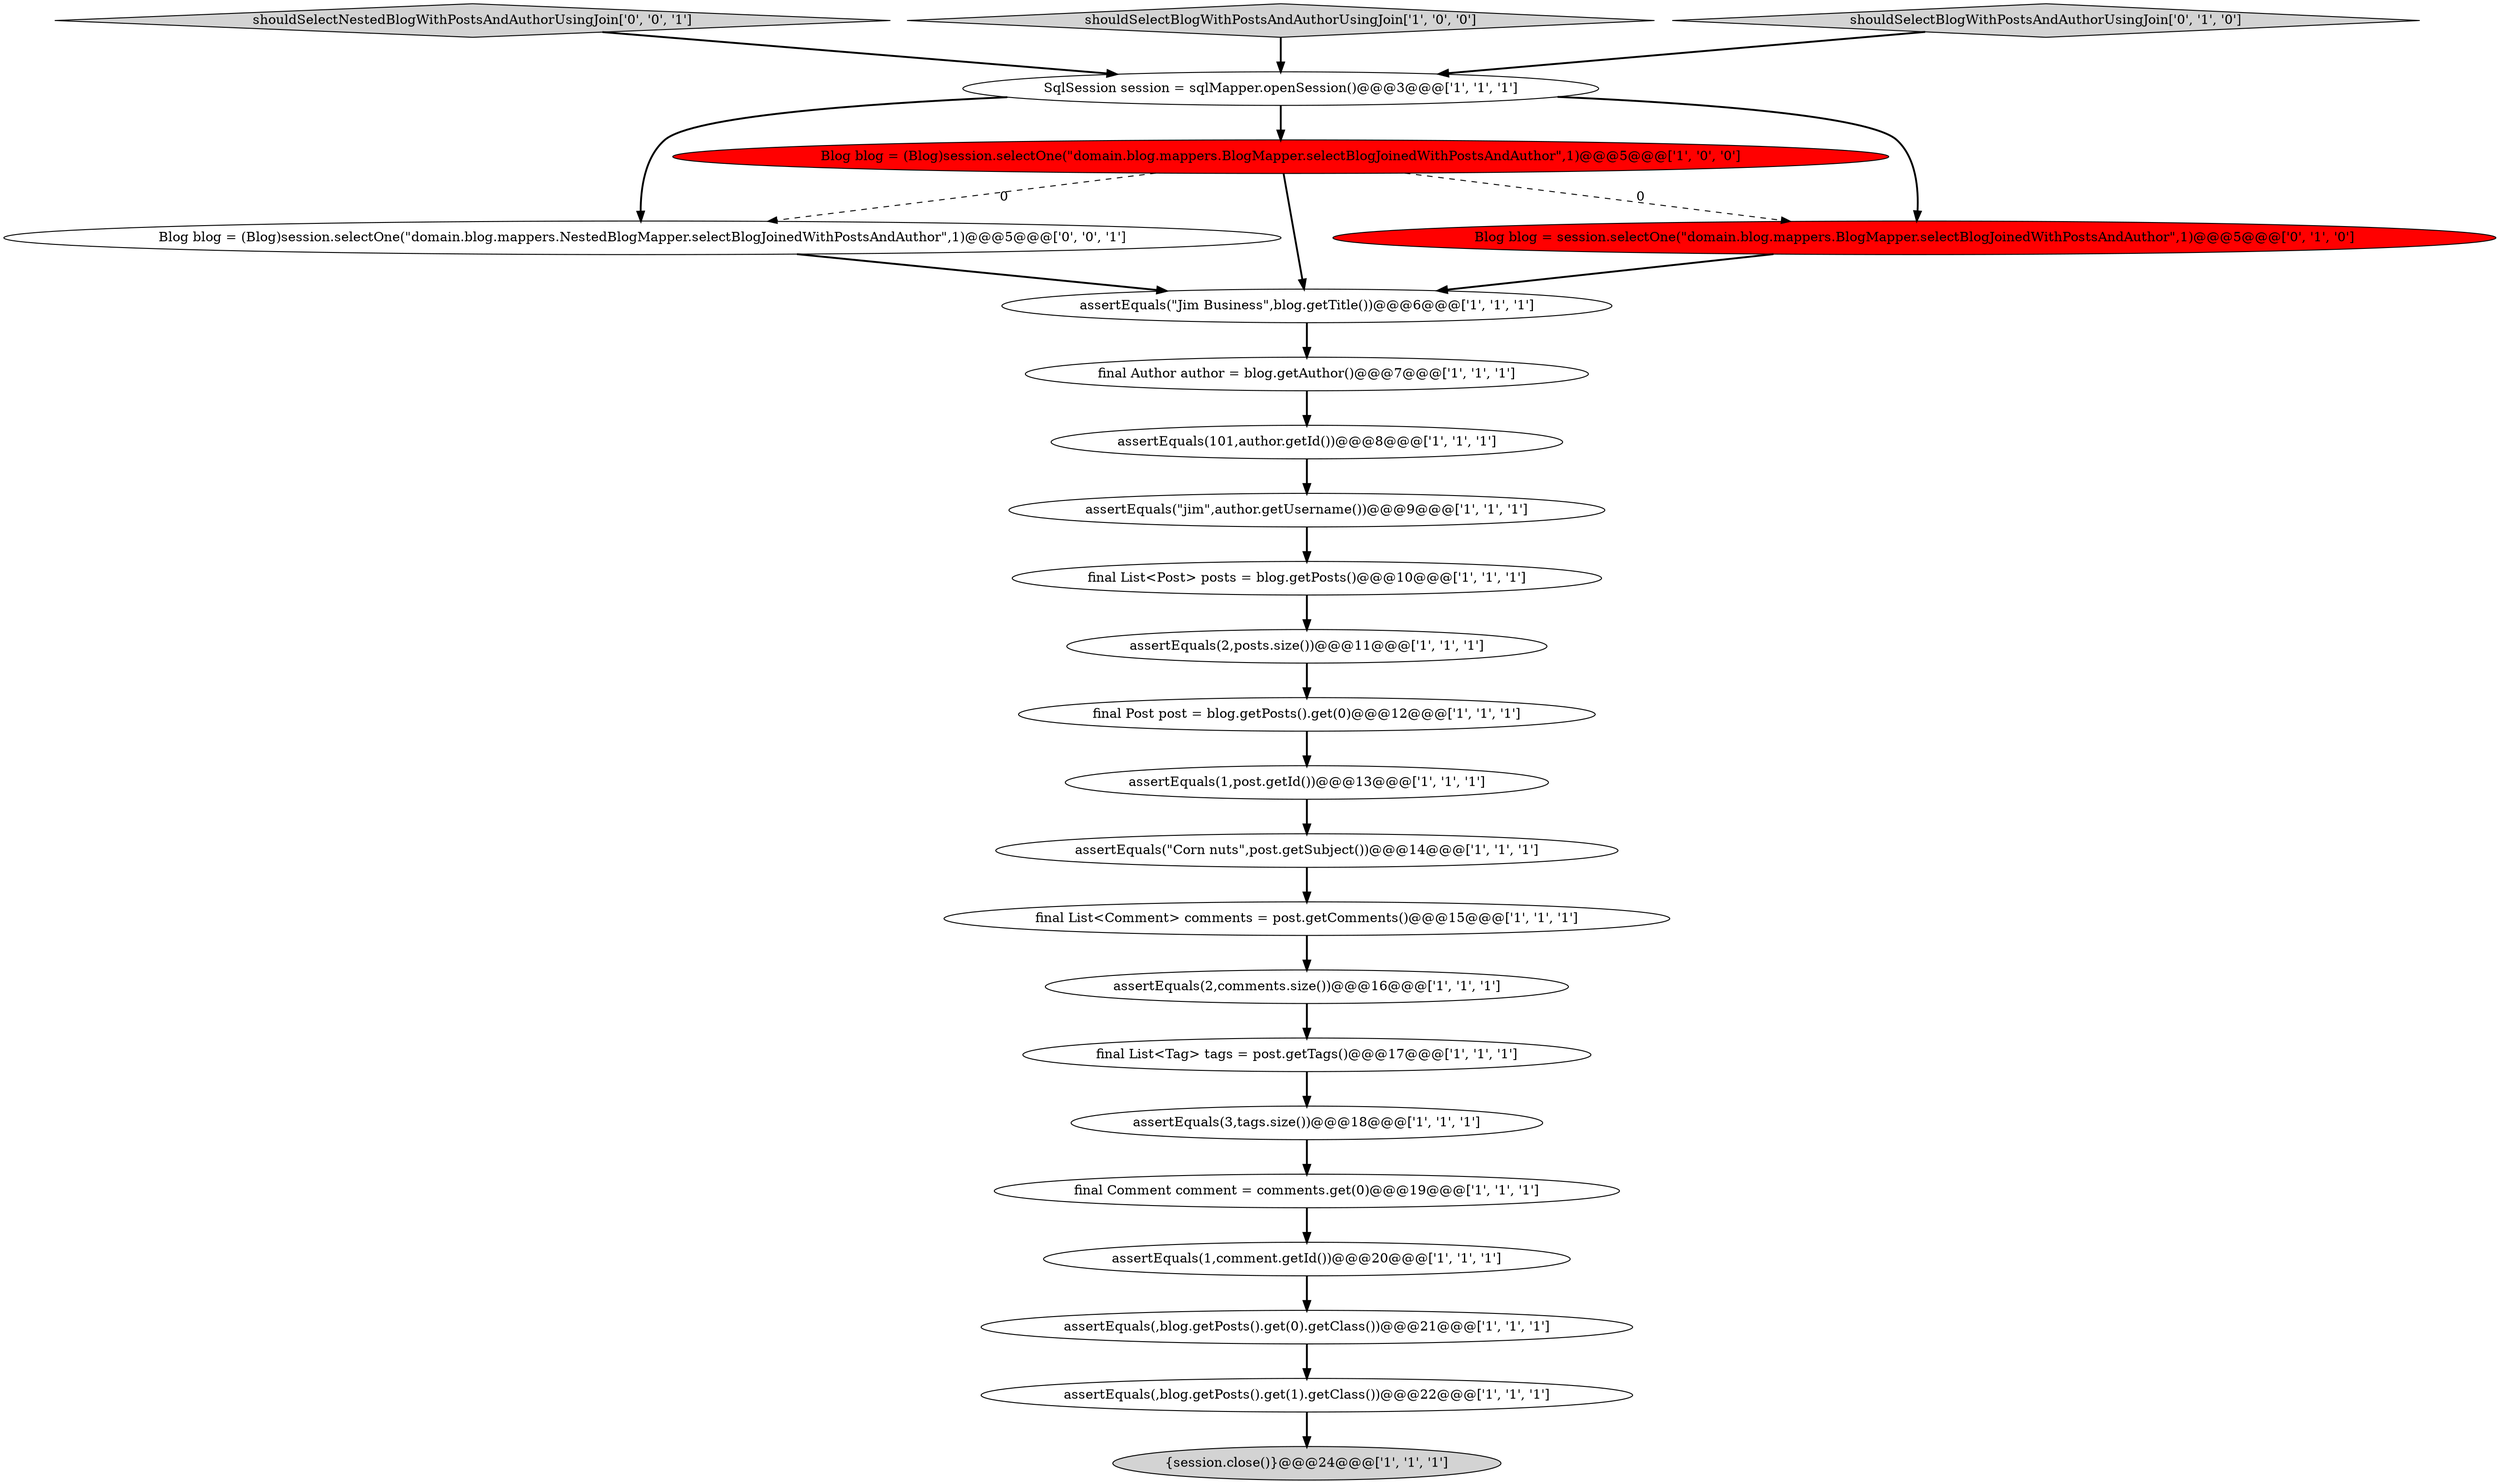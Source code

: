 digraph {
16 [style = filled, label = "assertEquals(3,tags.size())@@@18@@@['1', '1', '1']", fillcolor = white, shape = ellipse image = "AAA0AAABBB1BBB"];
4 [style = filled, label = "final List<Comment> comments = post.getComments()@@@15@@@['1', '1', '1']", fillcolor = white, shape = ellipse image = "AAA0AAABBB1BBB"];
13 [style = filled, label = "assertEquals(,blog.getPosts().get(0).getClass())@@@21@@@['1', '1', '1']", fillcolor = white, shape = ellipse image = "AAA0AAABBB1BBB"];
19 [style = filled, label = "assertEquals(2,posts.size())@@@11@@@['1', '1', '1']", fillcolor = white, shape = ellipse image = "AAA0AAABBB1BBB"];
3 [style = filled, label = "final List<Tag> tags = post.getTags()@@@17@@@['1', '1', '1']", fillcolor = white, shape = ellipse image = "AAA0AAABBB1BBB"];
6 [style = filled, label = "final Post post = blog.getPosts().get(0)@@@12@@@['1', '1', '1']", fillcolor = white, shape = ellipse image = "AAA0AAABBB1BBB"];
10 [style = filled, label = "Blog blog = (Blog)session.selectOne(\"domain.blog.mappers.BlogMapper.selectBlogJoinedWithPostsAndAuthor\",1)@@@5@@@['1', '0', '0']", fillcolor = red, shape = ellipse image = "AAA1AAABBB1BBB"];
7 [style = filled, label = "SqlSession session = sqlMapper.openSession()@@@3@@@['1', '1', '1']", fillcolor = white, shape = ellipse image = "AAA0AAABBB1BBB"];
23 [style = filled, label = "Blog blog = (Blog)session.selectOne(\"domain.blog.mappers.NestedBlogMapper.selectBlogJoinedWithPostsAndAuthor\",1)@@@5@@@['0', '0', '1']", fillcolor = white, shape = ellipse image = "AAA0AAABBB3BBB"];
0 [style = filled, label = "assertEquals(\"jim\",author.getUsername())@@@9@@@['1', '1', '1']", fillcolor = white, shape = ellipse image = "AAA0AAABBB1BBB"];
2 [style = filled, label = "assertEquals(,blog.getPosts().get(1).getClass())@@@22@@@['1', '1', '1']", fillcolor = white, shape = ellipse image = "AAA0AAABBB1BBB"];
24 [style = filled, label = "shouldSelectNestedBlogWithPostsAndAuthorUsingJoin['0', '0', '1']", fillcolor = lightgray, shape = diamond image = "AAA0AAABBB3BBB"];
12 [style = filled, label = "final List<Post> posts = blog.getPosts()@@@10@@@['1', '1', '1']", fillcolor = white, shape = ellipse image = "AAA0AAABBB1BBB"];
14 [style = filled, label = "{session.close()}@@@24@@@['1', '1', '1']", fillcolor = lightgray, shape = ellipse image = "AAA0AAABBB1BBB"];
20 [style = filled, label = "assertEquals(2,comments.size())@@@16@@@['1', '1', '1']", fillcolor = white, shape = ellipse image = "AAA0AAABBB1BBB"];
18 [style = filled, label = "assertEquals(101,author.getId())@@@8@@@['1', '1', '1']", fillcolor = white, shape = ellipse image = "AAA0AAABBB1BBB"];
11 [style = filled, label = "assertEquals(\"Jim Business\",blog.getTitle())@@@6@@@['1', '1', '1']", fillcolor = white, shape = ellipse image = "AAA0AAABBB1BBB"];
5 [style = filled, label = "assertEquals(1,comment.getId())@@@20@@@['1', '1', '1']", fillcolor = white, shape = ellipse image = "AAA0AAABBB1BBB"];
15 [style = filled, label = "shouldSelectBlogWithPostsAndAuthorUsingJoin['1', '0', '0']", fillcolor = lightgray, shape = diamond image = "AAA0AAABBB1BBB"];
22 [style = filled, label = "Blog blog = session.selectOne(\"domain.blog.mappers.BlogMapper.selectBlogJoinedWithPostsAndAuthor\",1)@@@5@@@['0', '1', '0']", fillcolor = red, shape = ellipse image = "AAA1AAABBB2BBB"];
1 [style = filled, label = "final Author author = blog.getAuthor()@@@7@@@['1', '1', '1']", fillcolor = white, shape = ellipse image = "AAA0AAABBB1BBB"];
17 [style = filled, label = "assertEquals(\"Corn nuts\",post.getSubject())@@@14@@@['1', '1', '1']", fillcolor = white, shape = ellipse image = "AAA0AAABBB1BBB"];
9 [style = filled, label = "final Comment comment = comments.get(0)@@@19@@@['1', '1', '1']", fillcolor = white, shape = ellipse image = "AAA0AAABBB1BBB"];
8 [style = filled, label = "assertEquals(1,post.getId())@@@13@@@['1', '1', '1']", fillcolor = white, shape = ellipse image = "AAA0AAABBB1BBB"];
21 [style = filled, label = "shouldSelectBlogWithPostsAndAuthorUsingJoin['0', '1', '0']", fillcolor = lightgray, shape = diamond image = "AAA0AAABBB2BBB"];
15->7 [style = bold, label=""];
7->10 [style = bold, label=""];
11->1 [style = bold, label=""];
0->12 [style = bold, label=""];
17->4 [style = bold, label=""];
1->18 [style = bold, label=""];
20->3 [style = bold, label=""];
3->16 [style = bold, label=""];
10->22 [style = dashed, label="0"];
19->6 [style = bold, label=""];
8->17 [style = bold, label=""];
7->22 [style = bold, label=""];
5->13 [style = bold, label=""];
7->23 [style = bold, label=""];
2->14 [style = bold, label=""];
6->8 [style = bold, label=""];
4->20 [style = bold, label=""];
9->5 [style = bold, label=""];
21->7 [style = bold, label=""];
23->11 [style = bold, label=""];
12->19 [style = bold, label=""];
10->23 [style = dashed, label="0"];
24->7 [style = bold, label=""];
18->0 [style = bold, label=""];
16->9 [style = bold, label=""];
22->11 [style = bold, label=""];
13->2 [style = bold, label=""];
10->11 [style = bold, label=""];
}
